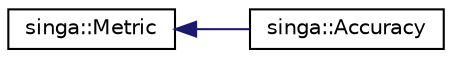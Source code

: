 digraph "Graphical Class Hierarchy"
{
  edge [fontname="Helvetica",fontsize="10",labelfontname="Helvetica",labelfontsize="10"];
  node [fontname="Helvetica",fontsize="10",shape=record];
  rankdir="LR";
  Node0 [label="singa::Metric",height=0.2,width=0.4,color="black", fillcolor="white", style="filled",URL="$classsinga_1_1Metric.html",tooltip="The base metric class, which declares the APIs for computing the performance evaluation metrics given..."];
  Node0 -> Node1 [dir="back",color="midnightblue",fontsize="10",style="solid",fontname="Helvetica"];
  Node1 [label="singa::Accuracy",height=0.2,width=0.4,color="black", fillcolor="white", style="filled",URL="$classsinga_1_1Accuracy.html",tooltip="Compute the accuray of the prediction, which is matched against the ground truth labels. "];
}
